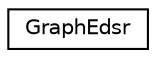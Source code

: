 digraph "Graphical Class Hierarchy"
{
 // LATEX_PDF_SIZE
  edge [fontname="Helvetica",fontsize="10",labelfontname="Helvetica",labelfontsize="10"];
  node [fontname="Helvetica",fontsize="10",shape=record];
  rankdir="LR";
  Node0 [label="GraphEdsr",height=0.2,width=0.4,color="black", fillcolor="white", style="filled",URL="$class_graph_edsr.xhtml",tooltip=" "];
}
